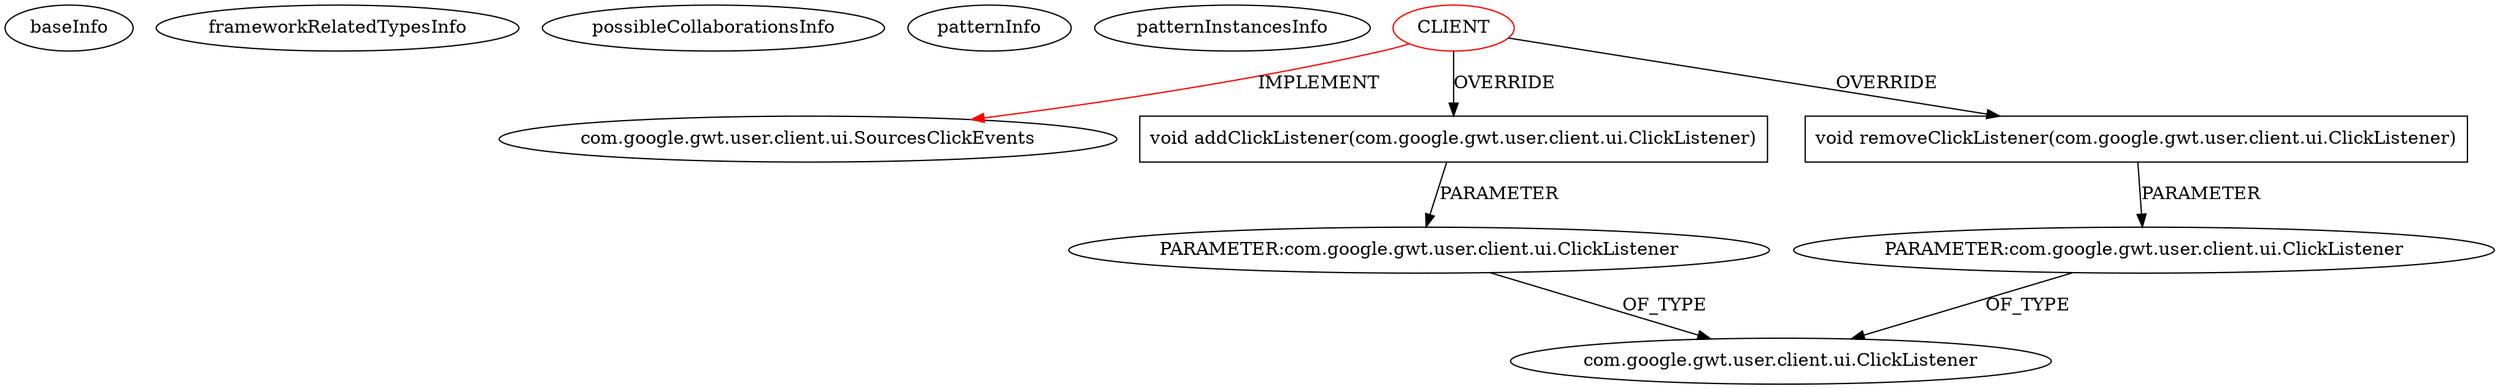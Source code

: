 digraph {
baseInfo[graphId=1688,category="pattern",isAnonymous=false,possibleRelation=false]
frameworkRelatedTypesInfo[0="com.google.gwt.user.client.ui.SourcesClickEvents"]
possibleCollaborationsInfo[]
patternInfo[frequency=2.0,patternRootClient=0]
patternInstancesInfo[0="jaxzin-gwt-common-widgets~/jaxzin-gwt-common-widgets/gwt-common-widgets-master/src/com/jaxzin/gwt/ui/client/autocompletion/AutoCompletionResultPanel.java~AutoCompletionResultPanel~3130",1="jhudson8-gwt-jquery-ui~/jhudson8-gwt-jquery-ui/gwt-jquery-ui-master/core/gwt-jquery-ui-mobile/src/main/java/com/google/gwt/jquery/mobile/ui/base/AbstractFocusWidget.java~AbstractFocusWidget~3196"]
2[label="com.google.gwt.user.client.ui.SourcesClickEvents",vertexType="FRAMEWORK_INTERFACE_TYPE",isFrameworkType=false]
0[label="CLIENT",vertexType="ROOT_CLIENT_CLASS_DECLARATION",isFrameworkType=false,color=red]
7[label="void addClickListener(com.google.gwt.user.client.ui.ClickListener)",vertexType="OVERRIDING_METHOD_DECLARATION",isFrameworkType=false,shape=box]
8[label="PARAMETER:com.google.gwt.user.client.ui.ClickListener",vertexType="PARAMETER_DECLARATION",isFrameworkType=false]
9[label="com.google.gwt.user.client.ui.ClickListener",vertexType="FRAMEWORK_INTERFACE_TYPE",isFrameworkType=false]
11[label="PARAMETER:com.google.gwt.user.client.ui.ClickListener",vertexType="PARAMETER_DECLARATION",isFrameworkType=false]
10[label="void removeClickListener(com.google.gwt.user.client.ui.ClickListener)",vertexType="OVERRIDING_METHOD_DECLARATION",isFrameworkType=false,shape=box]
0->2[label="IMPLEMENT",color=red]
7->8[label="PARAMETER"]
11->9[label="OF_TYPE"]
8->9[label="OF_TYPE"]
10->11[label="PARAMETER"]
0->7[label="OVERRIDE"]
0->10[label="OVERRIDE"]
}
